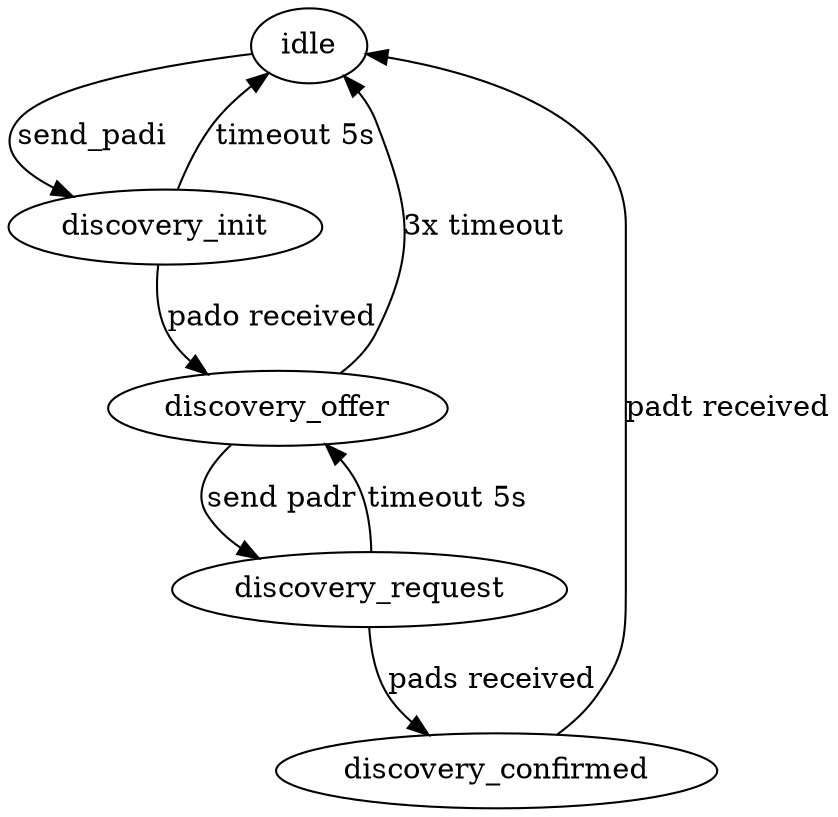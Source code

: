 digraph "pppoe-fsm" {
  "idle";
    "idle" -> "discovery_init" [label="send_padi"];
  "discovery_init";
    "discovery_init" -> "discovery_offer" [label="pado received"];
    "discovery_init" -> "idle" [label="timeout 5s"];
  "discovery_offer";
    "discovery_offer" -> "discovery_request" [label="send padr"];
    "discovery_offer" -> "idle" [label="3x timeout"];
  "discovery_request";
    "discovery_request" -> "discovery_confirmed" [label="pads received"];
    "discovery_request" -> "discovery_offer" [label="timeout 5s"];
  "discovery_confirmed";
    "discovery_confirmed" -> "idle" [label="padt received"];
}
